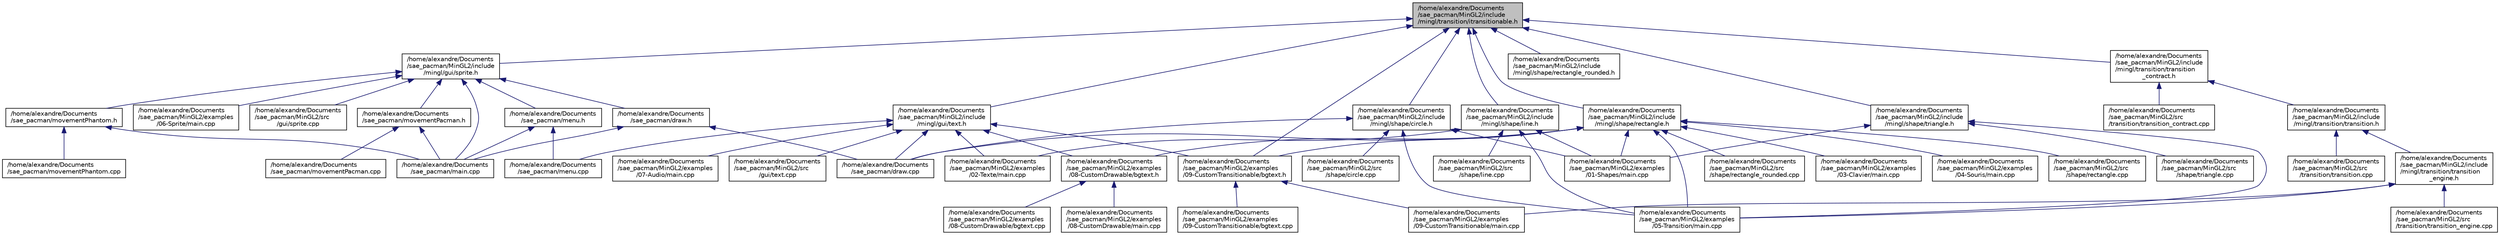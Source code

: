 digraph "/home/alexandre/Documents/sae_pacman/MinGL2/include/mingl/transition/itransitionable.h"
{
 // LATEX_PDF_SIZE
  edge [fontname="Helvetica",fontsize="10",labelfontname="Helvetica",labelfontsize="10"];
  node [fontname="Helvetica",fontsize="10",shape=record];
  Node1 [label="/home/alexandre/Documents\l/sae_pacman/MinGL2/include\l/mingl/transition/itransitionable.h",height=0.2,width=0.4,color="black", fillcolor="grey75", style="filled", fontcolor="black",tooltip="Interface pour objet \"transitionable\"."];
  Node1 -> Node2 [dir="back",color="midnightblue",fontsize="10",style="solid",fontname="Helvetica"];
  Node2 [label="/home/alexandre/Documents\l/sae_pacman/MinGL2/examples\l/09-CustomTransitionable/bgtext.h",height=0.2,width=0.4,color="black", fillcolor="white", style="filled",URL="$09-_custom_transitionable_2bgtext_8h.html",tooltip=" "];
  Node2 -> Node3 [dir="back",color="midnightblue",fontsize="10",style="solid",fontname="Helvetica"];
  Node3 [label="/home/alexandre/Documents\l/sae_pacman/MinGL2/examples\l/09-CustomTransitionable/bgtext.cpp",height=0.2,width=0.4,color="black", fillcolor="white", style="filled",URL="$09-_custom_transitionable_2bgtext_8cpp.html",tooltip=" "];
  Node2 -> Node4 [dir="back",color="midnightblue",fontsize="10",style="solid",fontname="Helvetica"];
  Node4 [label="/home/alexandre/Documents\l/sae_pacman/MinGL2/examples\l/09-CustomTransitionable/main.cpp",height=0.2,width=0.4,color="black", fillcolor="white", style="filled",URL="$_min_g_l2_2examples_209-_custom_transitionable_2main_8cpp.html",tooltip=" "];
  Node1 -> Node5 [dir="back",color="midnightblue",fontsize="10",style="solid",fontname="Helvetica"];
  Node5 [label="/home/alexandre/Documents\l/sae_pacman/MinGL2/include\l/mingl/gui/sprite.h",height=0.2,width=0.4,color="black", fillcolor="white", style="filled",URL="$sprite_8h.html",tooltip="Image pouvant être chargé depuis un fichier."];
  Node5 -> Node6 [dir="back",color="midnightblue",fontsize="10",style="solid",fontname="Helvetica"];
  Node6 [label="/home/alexandre/Documents\l/sae_pacman/draw.h",height=0.2,width=0.4,color="black", fillcolor="white", style="filled",URL="$draw_8h.html",tooltip=" "];
  Node6 -> Node7 [dir="back",color="midnightblue",fontsize="10",style="solid",fontname="Helvetica"];
  Node7 [label="/home/alexandre/Documents\l/sae_pacman/draw.cpp",height=0.2,width=0.4,color="black", fillcolor="white", style="filled",URL="$draw_8cpp.html",tooltip=" "];
  Node6 -> Node8 [dir="back",color="midnightblue",fontsize="10",style="solid",fontname="Helvetica"];
  Node8 [label="/home/alexandre/Documents\l/sae_pacman/main.cpp",height=0.2,width=0.4,color="black", fillcolor="white", style="filled",URL="$main_8cpp.html",tooltip=" "];
  Node5 -> Node8 [dir="back",color="midnightblue",fontsize="10",style="solid",fontname="Helvetica"];
  Node5 -> Node9 [dir="back",color="midnightblue",fontsize="10",style="solid",fontname="Helvetica"];
  Node9 [label="/home/alexandre/Documents\l/sae_pacman/menu.h",height=0.2,width=0.4,color="black", fillcolor="white", style="filled",URL="$menu_8h.html",tooltip=" "];
  Node9 -> Node8 [dir="back",color="midnightblue",fontsize="10",style="solid",fontname="Helvetica"];
  Node9 -> Node10 [dir="back",color="midnightblue",fontsize="10",style="solid",fontname="Helvetica"];
  Node10 [label="/home/alexandre/Documents\l/sae_pacman/menu.cpp",height=0.2,width=0.4,color="black", fillcolor="white", style="filled",URL="$menu_8cpp.html",tooltip=" "];
  Node5 -> Node11 [dir="back",color="midnightblue",fontsize="10",style="solid",fontname="Helvetica"];
  Node11 [label="/home/alexandre/Documents\l/sae_pacman/MinGL2/examples\l/06-Sprite/main.cpp",height=0.2,width=0.4,color="black", fillcolor="white", style="filled",URL="$_min_g_l2_2examples_206-_sprite_2main_8cpp.html",tooltip=" "];
  Node5 -> Node12 [dir="back",color="midnightblue",fontsize="10",style="solid",fontname="Helvetica"];
  Node12 [label="/home/alexandre/Documents\l/sae_pacman/MinGL2/src\l/gui/sprite.cpp",height=0.2,width=0.4,color="black", fillcolor="white", style="filled",URL="$sprite_8cpp.html",tooltip="Image pouvant être chargé depuis un fichier."];
  Node5 -> Node13 [dir="back",color="midnightblue",fontsize="10",style="solid",fontname="Helvetica"];
  Node13 [label="/home/alexandre/Documents\l/sae_pacman/movementPacman.h",height=0.2,width=0.4,color="black", fillcolor="white", style="filled",URL="$movement_pacman_8h.html",tooltip=" "];
  Node13 -> Node8 [dir="back",color="midnightblue",fontsize="10",style="solid",fontname="Helvetica"];
  Node13 -> Node14 [dir="back",color="midnightblue",fontsize="10",style="solid",fontname="Helvetica"];
  Node14 [label="/home/alexandre/Documents\l/sae_pacman/movementPacman.cpp",height=0.2,width=0.4,color="black", fillcolor="white", style="filled",URL="$movement_pacman_8cpp.html",tooltip=" "];
  Node5 -> Node15 [dir="back",color="midnightblue",fontsize="10",style="solid",fontname="Helvetica"];
  Node15 [label="/home/alexandre/Documents\l/sae_pacman/movementPhantom.h",height=0.2,width=0.4,color="black", fillcolor="white", style="filled",URL="$movement_phantom_8h.html",tooltip=" "];
  Node15 -> Node8 [dir="back",color="midnightblue",fontsize="10",style="solid",fontname="Helvetica"];
  Node15 -> Node16 [dir="back",color="midnightblue",fontsize="10",style="solid",fontname="Helvetica"];
  Node16 [label="/home/alexandre/Documents\l/sae_pacman/movementPhantom.cpp",height=0.2,width=0.4,color="black", fillcolor="white", style="filled",URL="$movement_phantom_8cpp.html",tooltip=" "];
  Node1 -> Node17 [dir="back",color="midnightblue",fontsize="10",style="solid",fontname="Helvetica"];
  Node17 [label="/home/alexandre/Documents\l/sae_pacman/MinGL2/include\l/mingl/gui/text.h",height=0.2,width=0.4,color="black", fillcolor="white", style="filled",URL="$text_8h.html",tooltip="Du texte."];
  Node17 -> Node7 [dir="back",color="midnightblue",fontsize="10",style="solid",fontname="Helvetica"];
  Node17 -> Node10 [dir="back",color="midnightblue",fontsize="10",style="solid",fontname="Helvetica"];
  Node17 -> Node18 [dir="back",color="midnightblue",fontsize="10",style="solid",fontname="Helvetica"];
  Node18 [label="/home/alexandre/Documents\l/sae_pacman/MinGL2/examples\l/02-Texte/main.cpp",height=0.2,width=0.4,color="black", fillcolor="white", style="filled",URL="$_min_g_l2_2examples_202-_texte_2main_8cpp.html",tooltip=" "];
  Node17 -> Node19 [dir="back",color="midnightblue",fontsize="10",style="solid",fontname="Helvetica"];
  Node19 [label="/home/alexandre/Documents\l/sae_pacman/MinGL2/examples\l/07-Audio/main.cpp",height=0.2,width=0.4,color="black", fillcolor="white", style="filled",URL="$_min_g_l2_2examples_207-_audio_2main_8cpp.html",tooltip=" "];
  Node17 -> Node20 [dir="back",color="midnightblue",fontsize="10",style="solid",fontname="Helvetica"];
  Node20 [label="/home/alexandre/Documents\l/sae_pacman/MinGL2/examples\l/08-CustomDrawable/bgtext.h",height=0.2,width=0.4,color="black", fillcolor="white", style="filled",URL="$08-_custom_drawable_2bgtext_8h.html",tooltip=" "];
  Node20 -> Node21 [dir="back",color="midnightblue",fontsize="10",style="solid",fontname="Helvetica"];
  Node21 [label="/home/alexandre/Documents\l/sae_pacman/MinGL2/examples\l/08-CustomDrawable/bgtext.cpp",height=0.2,width=0.4,color="black", fillcolor="white", style="filled",URL="$08-_custom_drawable_2bgtext_8cpp.html",tooltip=" "];
  Node20 -> Node22 [dir="back",color="midnightblue",fontsize="10",style="solid",fontname="Helvetica"];
  Node22 [label="/home/alexandre/Documents\l/sae_pacman/MinGL2/examples\l/08-CustomDrawable/main.cpp",height=0.2,width=0.4,color="black", fillcolor="white", style="filled",URL="$_min_g_l2_2examples_208-_custom_drawable_2main_8cpp.html",tooltip=" "];
  Node17 -> Node2 [dir="back",color="midnightblue",fontsize="10",style="solid",fontname="Helvetica"];
  Node17 -> Node23 [dir="back",color="midnightblue",fontsize="10",style="solid",fontname="Helvetica"];
  Node23 [label="/home/alexandre/Documents\l/sae_pacman/MinGL2/src\l/gui/text.cpp",height=0.2,width=0.4,color="black", fillcolor="white", style="filled",URL="$text_8cpp.html",tooltip=" "];
  Node1 -> Node24 [dir="back",color="midnightblue",fontsize="10",style="solid",fontname="Helvetica"];
  Node24 [label="/home/alexandre/Documents\l/sae_pacman/MinGL2/include\l/mingl/shape/circle.h",height=0.2,width=0.4,color="black", fillcolor="white", style="filled",URL="$circle_8h.html",tooltip="Représente un cercle."];
  Node24 -> Node7 [dir="back",color="midnightblue",fontsize="10",style="solid",fontname="Helvetica"];
  Node24 -> Node25 [dir="back",color="midnightblue",fontsize="10",style="solid",fontname="Helvetica"];
  Node25 [label="/home/alexandre/Documents\l/sae_pacman/MinGL2/examples\l/01-Shapes/main.cpp",height=0.2,width=0.4,color="black", fillcolor="white", style="filled",URL="$_min_g_l2_2examples_201-_shapes_2main_8cpp.html",tooltip=" "];
  Node24 -> Node26 [dir="back",color="midnightblue",fontsize="10",style="solid",fontname="Helvetica"];
  Node26 [label="/home/alexandre/Documents\l/sae_pacman/MinGL2/examples\l/05-Transition/main.cpp",height=0.2,width=0.4,color="black", fillcolor="white", style="filled",URL="$_min_g_l2_2examples_205-_transition_2main_8cpp.html",tooltip=" "];
  Node24 -> Node27 [dir="back",color="midnightblue",fontsize="10",style="solid",fontname="Helvetica"];
  Node27 [label="/home/alexandre/Documents\l/sae_pacman/MinGL2/src\l/shape/circle.cpp",height=0.2,width=0.4,color="black", fillcolor="white", style="filled",URL="$circle_8cpp.html",tooltip="Représente un cercle."];
  Node1 -> Node28 [dir="back",color="midnightblue",fontsize="10",style="solid",fontname="Helvetica"];
  Node28 [label="/home/alexandre/Documents\l/sae_pacman/MinGL2/include\l/mingl/shape/line.h",height=0.2,width=0.4,color="black", fillcolor="white", style="filled",URL="$line_8h.html",tooltip="Représente une ligne."];
  Node28 -> Node25 [dir="back",color="midnightblue",fontsize="10",style="solid",fontname="Helvetica"];
  Node28 -> Node18 [dir="back",color="midnightblue",fontsize="10",style="solid",fontname="Helvetica"];
  Node28 -> Node26 [dir="back",color="midnightblue",fontsize="10",style="solid",fontname="Helvetica"];
  Node28 -> Node29 [dir="back",color="midnightblue",fontsize="10",style="solid",fontname="Helvetica"];
  Node29 [label="/home/alexandre/Documents\l/sae_pacman/MinGL2/src\l/shape/line.cpp",height=0.2,width=0.4,color="black", fillcolor="white", style="filled",URL="$line_8cpp.html",tooltip="Représente une ligne."];
  Node1 -> Node30 [dir="back",color="midnightblue",fontsize="10",style="solid",fontname="Helvetica"];
  Node30 [label="/home/alexandre/Documents\l/sae_pacman/MinGL2/include\l/mingl/shape/rectangle.h",height=0.2,width=0.4,color="black", fillcolor="white", style="filled",URL="$rectangle_8h.html",tooltip="Représente un rectangle."];
  Node30 -> Node7 [dir="back",color="midnightblue",fontsize="10",style="solid",fontname="Helvetica"];
  Node30 -> Node25 [dir="back",color="midnightblue",fontsize="10",style="solid",fontname="Helvetica"];
  Node30 -> Node31 [dir="back",color="midnightblue",fontsize="10",style="solid",fontname="Helvetica"];
  Node31 [label="/home/alexandre/Documents\l/sae_pacman/MinGL2/examples\l/03-Clavier/main.cpp",height=0.2,width=0.4,color="black", fillcolor="white", style="filled",URL="$_min_g_l2_2examples_203-_clavier_2main_8cpp.html",tooltip=" "];
  Node30 -> Node32 [dir="back",color="midnightblue",fontsize="10",style="solid",fontname="Helvetica"];
  Node32 [label="/home/alexandre/Documents\l/sae_pacman/MinGL2/examples\l/04-Souris/main.cpp",height=0.2,width=0.4,color="black", fillcolor="white", style="filled",URL="$_min_g_l2_2examples_204-_souris_2main_8cpp.html",tooltip=" "];
  Node30 -> Node26 [dir="back",color="midnightblue",fontsize="10",style="solid",fontname="Helvetica"];
  Node30 -> Node20 [dir="back",color="midnightblue",fontsize="10",style="solid",fontname="Helvetica"];
  Node30 -> Node2 [dir="back",color="midnightblue",fontsize="10",style="solid",fontname="Helvetica"];
  Node30 -> Node33 [dir="back",color="midnightblue",fontsize="10",style="solid",fontname="Helvetica"];
  Node33 [label="/home/alexandre/Documents\l/sae_pacman/MinGL2/src\l/shape/rectangle.cpp",height=0.2,width=0.4,color="black", fillcolor="white", style="filled",URL="$rectangle_8cpp.html",tooltip="Représente un rectangle."];
  Node30 -> Node34 [dir="back",color="midnightblue",fontsize="10",style="solid",fontname="Helvetica"];
  Node34 [label="/home/alexandre/Documents\l/sae_pacman/MinGL2/src\l/shape/rectangle_rounded.cpp",height=0.2,width=0.4,color="black", fillcolor="white", style="filled",URL="$rectangle__rounded_8cpp.html",tooltip=" "];
  Node1 -> Node35 [dir="back",color="midnightblue",fontsize="10",style="solid",fontname="Helvetica"];
  Node35 [label="/home/alexandre/Documents\l/sae_pacman/MinGL2/include\l/mingl/shape/rectangle_rounded.h",height=0.2,width=0.4,color="black", fillcolor="white", style="filled",URL="$rectangle__rounded_8h.html",tooltip=" "];
  Node1 -> Node36 [dir="back",color="midnightblue",fontsize="10",style="solid",fontname="Helvetica"];
  Node36 [label="/home/alexandre/Documents\l/sae_pacman/MinGL2/include\l/mingl/shape/triangle.h",height=0.2,width=0.4,color="black", fillcolor="white", style="filled",URL="$triangle_8h.html",tooltip="Représente un triangle."];
  Node36 -> Node25 [dir="back",color="midnightblue",fontsize="10",style="solid",fontname="Helvetica"];
  Node36 -> Node26 [dir="back",color="midnightblue",fontsize="10",style="solid",fontname="Helvetica"];
  Node36 -> Node37 [dir="back",color="midnightblue",fontsize="10",style="solid",fontname="Helvetica"];
  Node37 [label="/home/alexandre/Documents\l/sae_pacman/MinGL2/src\l/shape/triangle.cpp",height=0.2,width=0.4,color="black", fillcolor="white", style="filled",URL="$triangle_8cpp.html",tooltip="Représente un triangle."];
  Node1 -> Node38 [dir="back",color="midnightblue",fontsize="10",style="solid",fontname="Helvetica"];
  Node38 [label="/home/alexandre/Documents\l/sae_pacman/MinGL2/include\l/mingl/transition/transition\l_contract.h",height=0.2,width=0.4,color="black", fillcolor="white", style="filled",URL="$transition__contract_8h.html",tooltip="Création de la transition."];
  Node38 -> Node39 [dir="back",color="midnightblue",fontsize="10",style="solid",fontname="Helvetica"];
  Node39 [label="/home/alexandre/Documents\l/sae_pacman/MinGL2/include\l/mingl/transition/transition.h",height=0.2,width=0.4,color="black", fillcolor="white", style="filled",URL="$transition_8h.html",tooltip="Definition d'une transition."];
  Node39 -> Node40 [dir="back",color="midnightblue",fontsize="10",style="solid",fontname="Helvetica"];
  Node40 [label="/home/alexandre/Documents\l/sae_pacman/MinGL2/include\l/mingl/transition/transition\l_engine.h",height=0.2,width=0.4,color="black", fillcolor="white", style="filled",URL="$transition__engine_8h.html",tooltip="Gestionnaire de transition de minGL."];
  Node40 -> Node26 [dir="back",color="midnightblue",fontsize="10",style="solid",fontname="Helvetica"];
  Node40 -> Node4 [dir="back",color="midnightblue",fontsize="10",style="solid",fontname="Helvetica"];
  Node40 -> Node41 [dir="back",color="midnightblue",fontsize="10",style="solid",fontname="Helvetica"];
  Node41 [label="/home/alexandre/Documents\l/sae_pacman/MinGL2/src\l/transition/transition_engine.cpp",height=0.2,width=0.4,color="black", fillcolor="white", style="filled",URL="$transition__engine_8cpp.html",tooltip=" "];
  Node39 -> Node42 [dir="back",color="midnightblue",fontsize="10",style="solid",fontname="Helvetica"];
  Node42 [label="/home/alexandre/Documents\l/sae_pacman/MinGL2/src\l/transition/transition.cpp",height=0.2,width=0.4,color="black", fillcolor="white", style="filled",URL="$transition_8cpp.html",tooltip=" "];
  Node38 -> Node43 [dir="back",color="midnightblue",fontsize="10",style="solid",fontname="Helvetica"];
  Node43 [label="/home/alexandre/Documents\l/sae_pacman/MinGL2/src\l/transition/transition_contract.cpp",height=0.2,width=0.4,color="black", fillcolor="white", style="filled",URL="$transition__contract_8cpp.html",tooltip="Création de la transition."];
}
